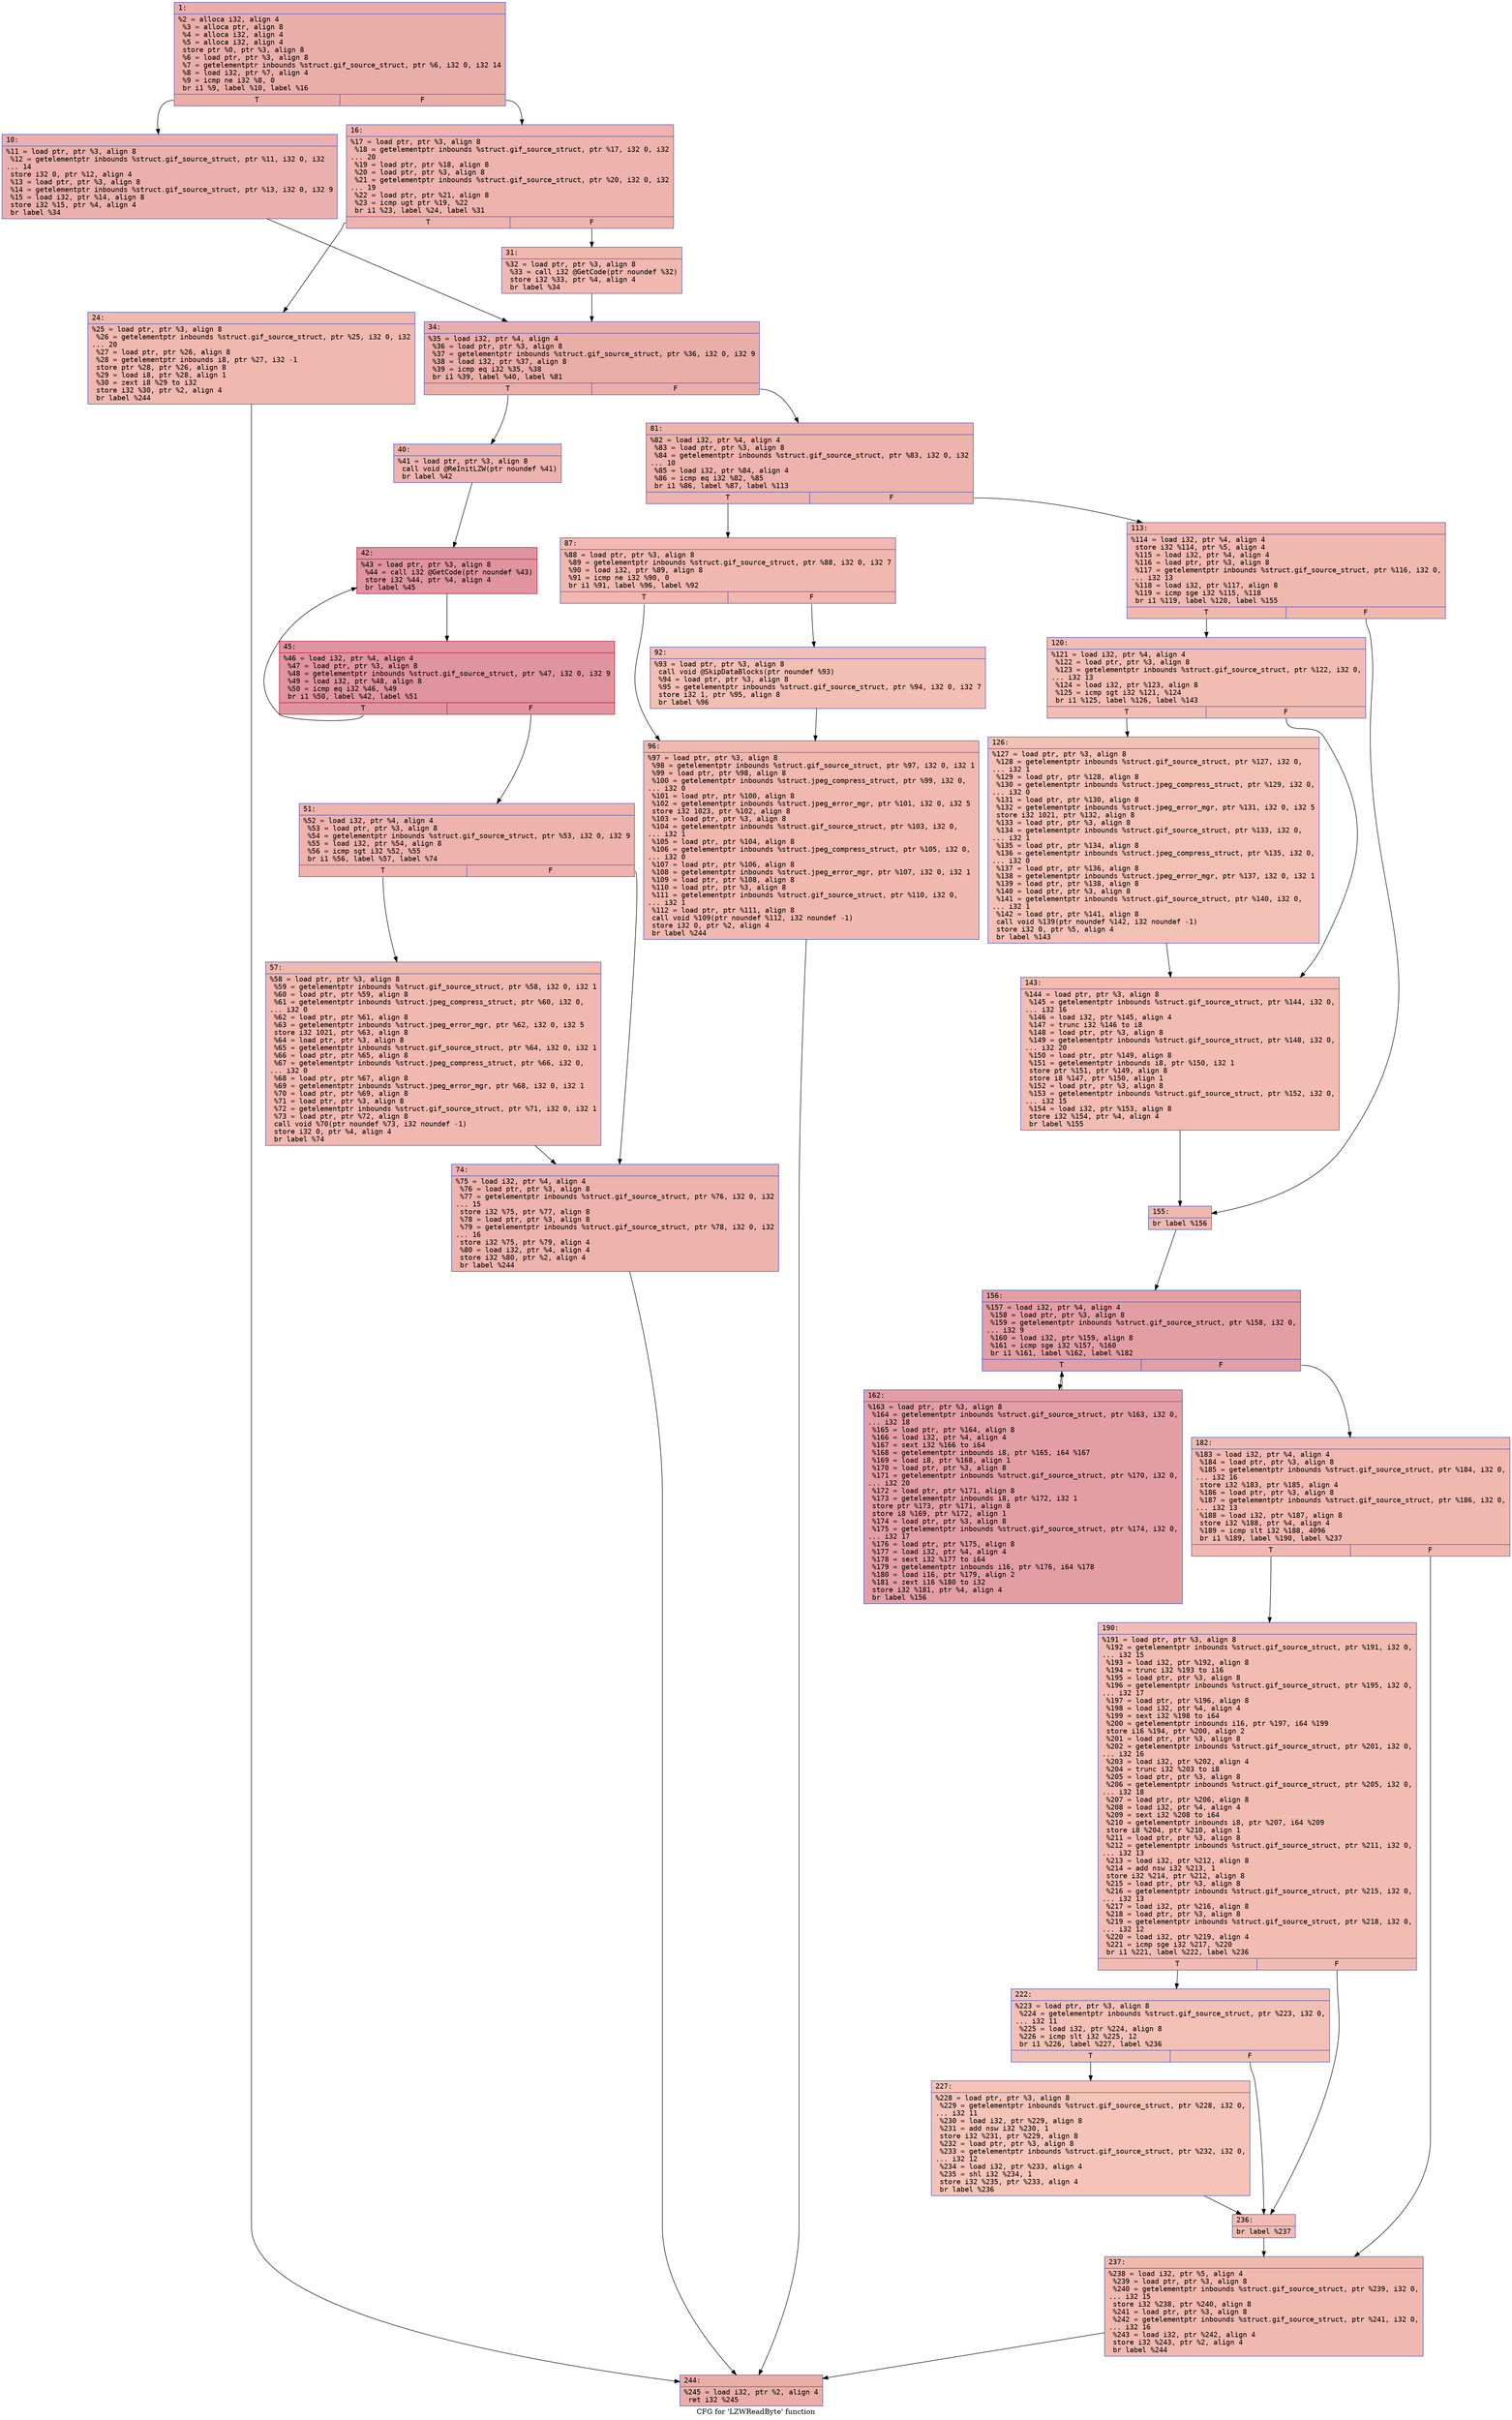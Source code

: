 digraph "CFG for 'LZWReadByte' function" {
	label="CFG for 'LZWReadByte' function";

	Node0x600003adfd40 [shape=record,color="#3d50c3ff", style=filled, fillcolor="#d0473d70" fontname="Courier",label="{1:\l|  %2 = alloca i32, align 4\l  %3 = alloca ptr, align 8\l  %4 = alloca i32, align 4\l  %5 = alloca i32, align 4\l  store ptr %0, ptr %3, align 8\l  %6 = load ptr, ptr %3, align 8\l  %7 = getelementptr inbounds %struct.gif_source_struct, ptr %6, i32 0, i32 14\l  %8 = load i32, ptr %7, align 4\l  %9 = icmp ne i32 %8, 0\l  br i1 %9, label %10, label %16\l|{<s0>T|<s1>F}}"];
	Node0x600003adfd40:s0 -> Node0x600003adfd90[tooltip="1 -> 10\nProbability 62.50%" ];
	Node0x600003adfd40:s1 -> Node0x600003adfde0[tooltip="1 -> 16\nProbability 37.50%" ];
	Node0x600003adfd90 [shape=record,color="#3d50c3ff", style=filled, fillcolor="#d24b4070" fontname="Courier",label="{10:\l|  %11 = load ptr, ptr %3, align 8\l  %12 = getelementptr inbounds %struct.gif_source_struct, ptr %11, i32 0, i32\l... 14\l  store i32 0, ptr %12, align 4\l  %13 = load ptr, ptr %3, align 8\l  %14 = getelementptr inbounds %struct.gif_source_struct, ptr %13, i32 0, i32 9\l  %15 = load i32, ptr %14, align 8\l  store i32 %15, ptr %4, align 4\l  br label %34\l}"];
	Node0x600003adfd90 -> Node0x600003adfed0[tooltip="10 -> 34\nProbability 100.00%" ];
	Node0x600003adfde0 [shape=record,color="#3d50c3ff", style=filled, fillcolor="#d6524470" fontname="Courier",label="{16:\l|  %17 = load ptr, ptr %3, align 8\l  %18 = getelementptr inbounds %struct.gif_source_struct, ptr %17, i32 0, i32\l... 20\l  %19 = load ptr, ptr %18, align 8\l  %20 = load ptr, ptr %3, align 8\l  %21 = getelementptr inbounds %struct.gif_source_struct, ptr %20, i32 0, i32\l... 19\l  %22 = load ptr, ptr %21, align 8\l  %23 = icmp ugt ptr %19, %22\l  br i1 %23, label %24, label %31\l|{<s0>T|<s1>F}}"];
	Node0x600003adfde0:s0 -> Node0x600003adfe30[tooltip="16 -> 24\nProbability 50.00%" ];
	Node0x600003adfde0:s1 -> Node0x600003adfe80[tooltip="16 -> 31\nProbability 50.00%" ];
	Node0x600003adfe30 [shape=record,color="#3d50c3ff", style=filled, fillcolor="#dc5d4a70" fontname="Courier",label="{24:\l|  %25 = load ptr, ptr %3, align 8\l  %26 = getelementptr inbounds %struct.gif_source_struct, ptr %25, i32 0, i32\l... 20\l  %27 = load ptr, ptr %26, align 8\l  %28 = getelementptr inbounds i8, ptr %27, i32 -1\l  store ptr %28, ptr %26, align 8\l  %29 = load i8, ptr %28, align 1\l  %30 = zext i8 %29 to i32\l  store i32 %30, ptr %2, align 4\l  br label %244\l}"];
	Node0x600003adfe30 -> Node0x600003ad8690[tooltip="24 -> 244\nProbability 100.00%" ];
	Node0x600003adfe80 [shape=record,color="#3d50c3ff", style=filled, fillcolor="#dc5d4a70" fontname="Courier",label="{31:\l|  %32 = load ptr, ptr %3, align 8\l  %33 = call i32 @GetCode(ptr noundef %32)\l  store i32 %33, ptr %4, align 4\l  br label %34\l}"];
	Node0x600003adfe80 -> Node0x600003adfed0[tooltip="31 -> 34\nProbability 100.00%" ];
	Node0x600003adfed0 [shape=record,color="#3d50c3ff", style=filled, fillcolor="#d0473d70" fontname="Courier",label="{34:\l|  %35 = load i32, ptr %4, align 4\l  %36 = load ptr, ptr %3, align 8\l  %37 = getelementptr inbounds %struct.gif_source_struct, ptr %36, i32 0, i32 9\l  %38 = load i32, ptr %37, align 8\l  %39 = icmp eq i32 %35, %38\l  br i1 %39, label %40, label %81\l|{<s0>T|<s1>F}}"];
	Node0x600003adfed0:s0 -> Node0x600003adff20[tooltip="34 -> 40\nProbability 50.00%" ];
	Node0x600003adfed0:s1 -> Node0x600003ad8140[tooltip="34 -> 81\nProbability 50.00%" ];
	Node0x600003adff20 [shape=record,color="#3d50c3ff", style=filled, fillcolor="#d6524470" fontname="Courier",label="{40:\l|  %41 = load ptr, ptr %3, align 8\l  call void @ReInitLZW(ptr noundef %41)\l  br label %42\l}"];
	Node0x600003adff20 -> Node0x600003adff70[tooltip="40 -> 42\nProbability 100.00%" ];
	Node0x600003adff70 [shape=record,color="#b70d28ff", style=filled, fillcolor="#b70d2870" fontname="Courier",label="{42:\l|  %43 = load ptr, ptr %3, align 8\l  %44 = call i32 @GetCode(ptr noundef %43)\l  store i32 %44, ptr %4, align 4\l  br label %45\l}"];
	Node0x600003adff70 -> Node0x600003ad8000[tooltip="42 -> 45\nProbability 100.00%" ];
	Node0x600003ad8000 [shape=record,color="#b70d28ff", style=filled, fillcolor="#b70d2870" fontname="Courier",label="{45:\l|  %46 = load i32, ptr %4, align 4\l  %47 = load ptr, ptr %3, align 8\l  %48 = getelementptr inbounds %struct.gif_source_struct, ptr %47, i32 0, i32 9\l  %49 = load i32, ptr %48, align 8\l  %50 = icmp eq i32 %46, %49\l  br i1 %50, label %42, label %51\l|{<s0>T|<s1>F}}"];
	Node0x600003ad8000:s0 -> Node0x600003adff70[tooltip="45 -> 42\nProbability 96.88%" ];
	Node0x600003ad8000:s1 -> Node0x600003ad8050[tooltip="45 -> 51\nProbability 3.12%" ];
	Node0x600003ad8050 [shape=record,color="#3d50c3ff", style=filled, fillcolor="#d6524470" fontname="Courier",label="{51:\l|  %52 = load i32, ptr %4, align 4\l  %53 = load ptr, ptr %3, align 8\l  %54 = getelementptr inbounds %struct.gif_source_struct, ptr %53, i32 0, i32 9\l  %55 = load i32, ptr %54, align 8\l  %56 = icmp sgt i32 %52, %55\l  br i1 %56, label %57, label %74\l|{<s0>T|<s1>F}}"];
	Node0x600003ad8050:s0 -> Node0x600003ad80a0[tooltip="51 -> 57\nProbability 50.00%" ];
	Node0x600003ad8050:s1 -> Node0x600003ad80f0[tooltip="51 -> 74\nProbability 50.00%" ];
	Node0x600003ad80a0 [shape=record,color="#3d50c3ff", style=filled, fillcolor="#dc5d4a70" fontname="Courier",label="{57:\l|  %58 = load ptr, ptr %3, align 8\l  %59 = getelementptr inbounds %struct.gif_source_struct, ptr %58, i32 0, i32 1\l  %60 = load ptr, ptr %59, align 8\l  %61 = getelementptr inbounds %struct.jpeg_compress_struct, ptr %60, i32 0,\l... i32 0\l  %62 = load ptr, ptr %61, align 8\l  %63 = getelementptr inbounds %struct.jpeg_error_mgr, ptr %62, i32 0, i32 5\l  store i32 1021, ptr %63, align 8\l  %64 = load ptr, ptr %3, align 8\l  %65 = getelementptr inbounds %struct.gif_source_struct, ptr %64, i32 0, i32 1\l  %66 = load ptr, ptr %65, align 8\l  %67 = getelementptr inbounds %struct.jpeg_compress_struct, ptr %66, i32 0,\l... i32 0\l  %68 = load ptr, ptr %67, align 8\l  %69 = getelementptr inbounds %struct.jpeg_error_mgr, ptr %68, i32 0, i32 1\l  %70 = load ptr, ptr %69, align 8\l  %71 = load ptr, ptr %3, align 8\l  %72 = getelementptr inbounds %struct.gif_source_struct, ptr %71, i32 0, i32 1\l  %73 = load ptr, ptr %72, align 8\l  call void %70(ptr noundef %73, i32 noundef -1)\l  store i32 0, ptr %4, align 4\l  br label %74\l}"];
	Node0x600003ad80a0 -> Node0x600003ad80f0[tooltip="57 -> 74\nProbability 100.00%" ];
	Node0x600003ad80f0 [shape=record,color="#3d50c3ff", style=filled, fillcolor="#d6524470" fontname="Courier",label="{74:\l|  %75 = load i32, ptr %4, align 4\l  %76 = load ptr, ptr %3, align 8\l  %77 = getelementptr inbounds %struct.gif_source_struct, ptr %76, i32 0, i32\l... 15\l  store i32 %75, ptr %77, align 8\l  %78 = load ptr, ptr %3, align 8\l  %79 = getelementptr inbounds %struct.gif_source_struct, ptr %78, i32 0, i32\l... 16\l  store i32 %75, ptr %79, align 4\l  %80 = load i32, ptr %4, align 4\l  store i32 %80, ptr %2, align 4\l  br label %244\l}"];
	Node0x600003ad80f0 -> Node0x600003ad8690[tooltip="74 -> 244\nProbability 100.00%" ];
	Node0x600003ad8140 [shape=record,color="#3d50c3ff", style=filled, fillcolor="#d6524470" fontname="Courier",label="{81:\l|  %82 = load i32, ptr %4, align 4\l  %83 = load ptr, ptr %3, align 8\l  %84 = getelementptr inbounds %struct.gif_source_struct, ptr %83, i32 0, i32\l... 10\l  %85 = load i32, ptr %84, align 4\l  %86 = icmp eq i32 %82, %85\l  br i1 %86, label %87, label %113\l|{<s0>T|<s1>F}}"];
	Node0x600003ad8140:s0 -> Node0x600003ad8190[tooltip="81 -> 87\nProbability 50.00%" ];
	Node0x600003ad8140:s1 -> Node0x600003ad8280[tooltip="81 -> 113\nProbability 50.00%" ];
	Node0x600003ad8190 [shape=record,color="#3d50c3ff", style=filled, fillcolor="#dc5d4a70" fontname="Courier",label="{87:\l|  %88 = load ptr, ptr %3, align 8\l  %89 = getelementptr inbounds %struct.gif_source_struct, ptr %88, i32 0, i32 7\l  %90 = load i32, ptr %89, align 8\l  %91 = icmp ne i32 %90, 0\l  br i1 %91, label %96, label %92\l|{<s0>T|<s1>F}}"];
	Node0x600003ad8190:s0 -> Node0x600003ad8230[tooltip="87 -> 96\nProbability 62.50%" ];
	Node0x600003ad8190:s1 -> Node0x600003ad81e0[tooltip="87 -> 92\nProbability 37.50%" ];
	Node0x600003ad81e0 [shape=record,color="#3d50c3ff", style=filled, fillcolor="#e36c5570" fontname="Courier",label="{92:\l|  %93 = load ptr, ptr %3, align 8\l  call void @SkipDataBlocks(ptr noundef %93)\l  %94 = load ptr, ptr %3, align 8\l  %95 = getelementptr inbounds %struct.gif_source_struct, ptr %94, i32 0, i32 7\l  store i32 1, ptr %95, align 8\l  br label %96\l}"];
	Node0x600003ad81e0 -> Node0x600003ad8230[tooltip="92 -> 96\nProbability 100.00%" ];
	Node0x600003ad8230 [shape=record,color="#3d50c3ff", style=filled, fillcolor="#dc5d4a70" fontname="Courier",label="{96:\l|  %97 = load ptr, ptr %3, align 8\l  %98 = getelementptr inbounds %struct.gif_source_struct, ptr %97, i32 0, i32 1\l  %99 = load ptr, ptr %98, align 8\l  %100 = getelementptr inbounds %struct.jpeg_compress_struct, ptr %99, i32 0,\l... i32 0\l  %101 = load ptr, ptr %100, align 8\l  %102 = getelementptr inbounds %struct.jpeg_error_mgr, ptr %101, i32 0, i32 5\l  store i32 1023, ptr %102, align 8\l  %103 = load ptr, ptr %3, align 8\l  %104 = getelementptr inbounds %struct.gif_source_struct, ptr %103, i32 0,\l... i32 1\l  %105 = load ptr, ptr %104, align 8\l  %106 = getelementptr inbounds %struct.jpeg_compress_struct, ptr %105, i32 0,\l... i32 0\l  %107 = load ptr, ptr %106, align 8\l  %108 = getelementptr inbounds %struct.jpeg_error_mgr, ptr %107, i32 0, i32 1\l  %109 = load ptr, ptr %108, align 8\l  %110 = load ptr, ptr %3, align 8\l  %111 = getelementptr inbounds %struct.gif_source_struct, ptr %110, i32 0,\l... i32 1\l  %112 = load ptr, ptr %111, align 8\l  call void %109(ptr noundef %112, i32 noundef -1)\l  store i32 0, ptr %2, align 4\l  br label %244\l}"];
	Node0x600003ad8230 -> Node0x600003ad8690[tooltip="96 -> 244\nProbability 100.00%" ];
	Node0x600003ad8280 [shape=record,color="#3d50c3ff", style=filled, fillcolor="#dc5d4a70" fontname="Courier",label="{113:\l|  %114 = load i32, ptr %4, align 4\l  store i32 %114, ptr %5, align 4\l  %115 = load i32, ptr %4, align 4\l  %116 = load ptr, ptr %3, align 8\l  %117 = getelementptr inbounds %struct.gif_source_struct, ptr %116, i32 0,\l... i32 13\l  %118 = load i32, ptr %117, align 8\l  %119 = icmp sge i32 %115, %118\l  br i1 %119, label %120, label %155\l|{<s0>T|<s1>F}}"];
	Node0x600003ad8280:s0 -> Node0x600003ad82d0[tooltip="113 -> 120\nProbability 50.00%" ];
	Node0x600003ad8280:s1 -> Node0x600003ad83c0[tooltip="113 -> 155\nProbability 50.00%" ];
	Node0x600003ad82d0 [shape=record,color="#3d50c3ff", style=filled, fillcolor="#e1675170" fontname="Courier",label="{120:\l|  %121 = load i32, ptr %4, align 4\l  %122 = load ptr, ptr %3, align 8\l  %123 = getelementptr inbounds %struct.gif_source_struct, ptr %122, i32 0,\l... i32 13\l  %124 = load i32, ptr %123, align 8\l  %125 = icmp sgt i32 %121, %124\l  br i1 %125, label %126, label %143\l|{<s0>T|<s1>F}}"];
	Node0x600003ad82d0:s0 -> Node0x600003ad8320[tooltip="120 -> 126\nProbability 50.00%" ];
	Node0x600003ad82d0:s1 -> Node0x600003ad8370[tooltip="120 -> 143\nProbability 50.00%" ];
	Node0x600003ad8320 [shape=record,color="#3d50c3ff", style=filled, fillcolor="#e5705870" fontname="Courier",label="{126:\l|  %127 = load ptr, ptr %3, align 8\l  %128 = getelementptr inbounds %struct.gif_source_struct, ptr %127, i32 0,\l... i32 1\l  %129 = load ptr, ptr %128, align 8\l  %130 = getelementptr inbounds %struct.jpeg_compress_struct, ptr %129, i32 0,\l... i32 0\l  %131 = load ptr, ptr %130, align 8\l  %132 = getelementptr inbounds %struct.jpeg_error_mgr, ptr %131, i32 0, i32 5\l  store i32 1021, ptr %132, align 8\l  %133 = load ptr, ptr %3, align 8\l  %134 = getelementptr inbounds %struct.gif_source_struct, ptr %133, i32 0,\l... i32 1\l  %135 = load ptr, ptr %134, align 8\l  %136 = getelementptr inbounds %struct.jpeg_compress_struct, ptr %135, i32 0,\l... i32 0\l  %137 = load ptr, ptr %136, align 8\l  %138 = getelementptr inbounds %struct.jpeg_error_mgr, ptr %137, i32 0, i32 1\l  %139 = load ptr, ptr %138, align 8\l  %140 = load ptr, ptr %3, align 8\l  %141 = getelementptr inbounds %struct.gif_source_struct, ptr %140, i32 0,\l... i32 1\l  %142 = load ptr, ptr %141, align 8\l  call void %139(ptr noundef %142, i32 noundef -1)\l  store i32 0, ptr %5, align 4\l  br label %143\l}"];
	Node0x600003ad8320 -> Node0x600003ad8370[tooltip="126 -> 143\nProbability 100.00%" ];
	Node0x600003ad8370 [shape=record,color="#3d50c3ff", style=filled, fillcolor="#e1675170" fontname="Courier",label="{143:\l|  %144 = load ptr, ptr %3, align 8\l  %145 = getelementptr inbounds %struct.gif_source_struct, ptr %144, i32 0,\l... i32 16\l  %146 = load i32, ptr %145, align 4\l  %147 = trunc i32 %146 to i8\l  %148 = load ptr, ptr %3, align 8\l  %149 = getelementptr inbounds %struct.gif_source_struct, ptr %148, i32 0,\l... i32 20\l  %150 = load ptr, ptr %149, align 8\l  %151 = getelementptr inbounds i8, ptr %150, i32 1\l  store ptr %151, ptr %149, align 8\l  store i8 %147, ptr %150, align 1\l  %152 = load ptr, ptr %3, align 8\l  %153 = getelementptr inbounds %struct.gif_source_struct, ptr %152, i32 0,\l... i32 15\l  %154 = load i32, ptr %153, align 8\l  store i32 %154, ptr %4, align 4\l  br label %155\l}"];
	Node0x600003ad8370 -> Node0x600003ad83c0[tooltip="143 -> 155\nProbability 100.00%" ];
	Node0x600003ad83c0 [shape=record,color="#3d50c3ff", style=filled, fillcolor="#dc5d4a70" fontname="Courier",label="{155:\l|  br label %156\l}"];
	Node0x600003ad83c0 -> Node0x600003ad8410[tooltip="155 -> 156\nProbability 100.00%" ];
	Node0x600003ad8410 [shape=record,color="#3d50c3ff", style=filled, fillcolor="#be242e70" fontname="Courier",label="{156:\l|  %157 = load i32, ptr %4, align 4\l  %158 = load ptr, ptr %3, align 8\l  %159 = getelementptr inbounds %struct.gif_source_struct, ptr %158, i32 0,\l... i32 9\l  %160 = load i32, ptr %159, align 8\l  %161 = icmp sge i32 %157, %160\l  br i1 %161, label %162, label %182\l|{<s0>T|<s1>F}}"];
	Node0x600003ad8410:s0 -> Node0x600003ad8460[tooltip="156 -> 162\nProbability 96.88%" ];
	Node0x600003ad8410:s1 -> Node0x600003ad84b0[tooltip="156 -> 182\nProbability 3.12%" ];
	Node0x600003ad8460 [shape=record,color="#3d50c3ff", style=filled, fillcolor="#be242e70" fontname="Courier",label="{162:\l|  %163 = load ptr, ptr %3, align 8\l  %164 = getelementptr inbounds %struct.gif_source_struct, ptr %163, i32 0,\l... i32 18\l  %165 = load ptr, ptr %164, align 8\l  %166 = load i32, ptr %4, align 4\l  %167 = sext i32 %166 to i64\l  %168 = getelementptr inbounds i8, ptr %165, i64 %167\l  %169 = load i8, ptr %168, align 1\l  %170 = load ptr, ptr %3, align 8\l  %171 = getelementptr inbounds %struct.gif_source_struct, ptr %170, i32 0,\l... i32 20\l  %172 = load ptr, ptr %171, align 8\l  %173 = getelementptr inbounds i8, ptr %172, i32 1\l  store ptr %173, ptr %171, align 8\l  store i8 %169, ptr %172, align 1\l  %174 = load ptr, ptr %3, align 8\l  %175 = getelementptr inbounds %struct.gif_source_struct, ptr %174, i32 0,\l... i32 17\l  %176 = load ptr, ptr %175, align 8\l  %177 = load i32, ptr %4, align 4\l  %178 = sext i32 %177 to i64\l  %179 = getelementptr inbounds i16, ptr %176, i64 %178\l  %180 = load i16, ptr %179, align 2\l  %181 = zext i16 %180 to i32\l  store i32 %181, ptr %4, align 4\l  br label %156\l}"];
	Node0x600003ad8460 -> Node0x600003ad8410[tooltip="162 -> 156\nProbability 100.00%" ];
	Node0x600003ad84b0 [shape=record,color="#3d50c3ff", style=filled, fillcolor="#dc5d4a70" fontname="Courier",label="{182:\l|  %183 = load i32, ptr %4, align 4\l  %184 = load ptr, ptr %3, align 8\l  %185 = getelementptr inbounds %struct.gif_source_struct, ptr %184, i32 0,\l... i32 16\l  store i32 %183, ptr %185, align 4\l  %186 = load ptr, ptr %3, align 8\l  %187 = getelementptr inbounds %struct.gif_source_struct, ptr %186, i32 0,\l... i32 13\l  %188 = load i32, ptr %187, align 8\l  store i32 %188, ptr %4, align 4\l  %189 = icmp slt i32 %188, 4096\l  br i1 %189, label %190, label %237\l|{<s0>T|<s1>F}}"];
	Node0x600003ad84b0:s0 -> Node0x600003ad8500[tooltip="182 -> 190\nProbability 50.00%" ];
	Node0x600003ad84b0:s1 -> Node0x600003ad8640[tooltip="182 -> 237\nProbability 50.00%" ];
	Node0x600003ad8500 [shape=record,color="#3d50c3ff", style=filled, fillcolor="#e1675170" fontname="Courier",label="{190:\l|  %191 = load ptr, ptr %3, align 8\l  %192 = getelementptr inbounds %struct.gif_source_struct, ptr %191, i32 0,\l... i32 15\l  %193 = load i32, ptr %192, align 8\l  %194 = trunc i32 %193 to i16\l  %195 = load ptr, ptr %3, align 8\l  %196 = getelementptr inbounds %struct.gif_source_struct, ptr %195, i32 0,\l... i32 17\l  %197 = load ptr, ptr %196, align 8\l  %198 = load i32, ptr %4, align 4\l  %199 = sext i32 %198 to i64\l  %200 = getelementptr inbounds i16, ptr %197, i64 %199\l  store i16 %194, ptr %200, align 2\l  %201 = load ptr, ptr %3, align 8\l  %202 = getelementptr inbounds %struct.gif_source_struct, ptr %201, i32 0,\l... i32 16\l  %203 = load i32, ptr %202, align 4\l  %204 = trunc i32 %203 to i8\l  %205 = load ptr, ptr %3, align 8\l  %206 = getelementptr inbounds %struct.gif_source_struct, ptr %205, i32 0,\l... i32 18\l  %207 = load ptr, ptr %206, align 8\l  %208 = load i32, ptr %4, align 4\l  %209 = sext i32 %208 to i64\l  %210 = getelementptr inbounds i8, ptr %207, i64 %209\l  store i8 %204, ptr %210, align 1\l  %211 = load ptr, ptr %3, align 8\l  %212 = getelementptr inbounds %struct.gif_source_struct, ptr %211, i32 0,\l... i32 13\l  %213 = load i32, ptr %212, align 8\l  %214 = add nsw i32 %213, 1\l  store i32 %214, ptr %212, align 8\l  %215 = load ptr, ptr %3, align 8\l  %216 = getelementptr inbounds %struct.gif_source_struct, ptr %215, i32 0,\l... i32 13\l  %217 = load i32, ptr %216, align 8\l  %218 = load ptr, ptr %3, align 8\l  %219 = getelementptr inbounds %struct.gif_source_struct, ptr %218, i32 0,\l... i32 12\l  %220 = load i32, ptr %219, align 4\l  %221 = icmp sge i32 %217, %220\l  br i1 %221, label %222, label %236\l|{<s0>T|<s1>F}}"];
	Node0x600003ad8500:s0 -> Node0x600003ad8550[tooltip="190 -> 222\nProbability 50.00%" ];
	Node0x600003ad8500:s1 -> Node0x600003ad85f0[tooltip="190 -> 236\nProbability 50.00%" ];
	Node0x600003ad8550 [shape=record,color="#3d50c3ff", style=filled, fillcolor="#e5705870" fontname="Courier",label="{222:\l|  %223 = load ptr, ptr %3, align 8\l  %224 = getelementptr inbounds %struct.gif_source_struct, ptr %223, i32 0,\l... i32 11\l  %225 = load i32, ptr %224, align 8\l  %226 = icmp slt i32 %225, 12\l  br i1 %226, label %227, label %236\l|{<s0>T|<s1>F}}"];
	Node0x600003ad8550:s0 -> Node0x600003ad85a0[tooltip="222 -> 227\nProbability 50.00%" ];
	Node0x600003ad8550:s1 -> Node0x600003ad85f0[tooltip="222 -> 236\nProbability 50.00%" ];
	Node0x600003ad85a0 [shape=record,color="#3d50c3ff", style=filled, fillcolor="#e8765c70" fontname="Courier",label="{227:\l|  %228 = load ptr, ptr %3, align 8\l  %229 = getelementptr inbounds %struct.gif_source_struct, ptr %228, i32 0,\l... i32 11\l  %230 = load i32, ptr %229, align 8\l  %231 = add nsw i32 %230, 1\l  store i32 %231, ptr %229, align 8\l  %232 = load ptr, ptr %3, align 8\l  %233 = getelementptr inbounds %struct.gif_source_struct, ptr %232, i32 0,\l... i32 12\l  %234 = load i32, ptr %233, align 4\l  %235 = shl i32 %234, 1\l  store i32 %235, ptr %233, align 4\l  br label %236\l}"];
	Node0x600003ad85a0 -> Node0x600003ad85f0[tooltip="227 -> 236\nProbability 100.00%" ];
	Node0x600003ad85f0 [shape=record,color="#3d50c3ff", style=filled, fillcolor="#e1675170" fontname="Courier",label="{236:\l|  br label %237\l}"];
	Node0x600003ad85f0 -> Node0x600003ad8640[tooltip="236 -> 237\nProbability 100.00%" ];
	Node0x600003ad8640 [shape=record,color="#3d50c3ff", style=filled, fillcolor="#dc5d4a70" fontname="Courier",label="{237:\l|  %238 = load i32, ptr %5, align 4\l  %239 = load ptr, ptr %3, align 8\l  %240 = getelementptr inbounds %struct.gif_source_struct, ptr %239, i32 0,\l... i32 15\l  store i32 %238, ptr %240, align 8\l  %241 = load ptr, ptr %3, align 8\l  %242 = getelementptr inbounds %struct.gif_source_struct, ptr %241, i32 0,\l... i32 16\l  %243 = load i32, ptr %242, align 4\l  store i32 %243, ptr %2, align 4\l  br label %244\l}"];
	Node0x600003ad8640 -> Node0x600003ad8690[tooltip="237 -> 244\nProbability 100.00%" ];
	Node0x600003ad8690 [shape=record,color="#3d50c3ff", style=filled, fillcolor="#d0473d70" fontname="Courier",label="{244:\l|  %245 = load i32, ptr %2, align 4\l  ret i32 %245\l}"];
}
